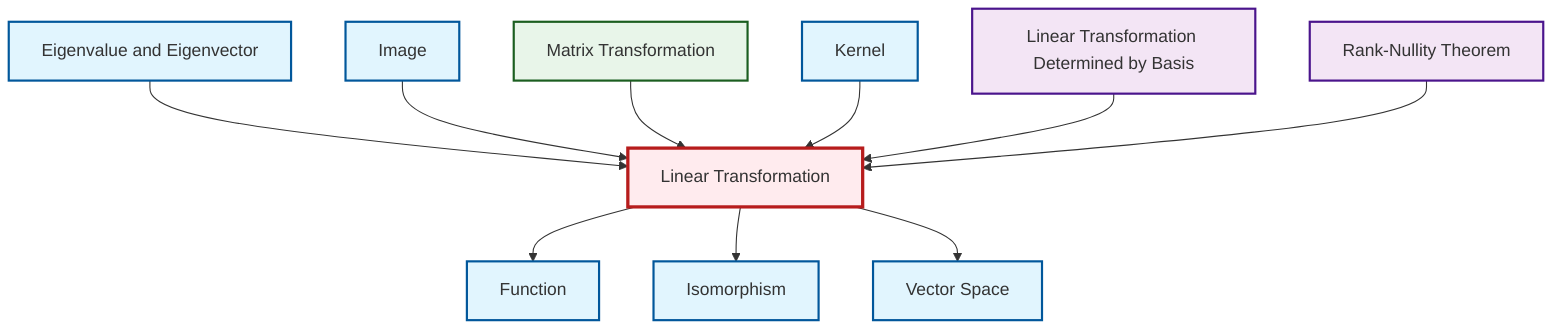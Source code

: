 graph TD
    classDef definition fill:#e1f5fe,stroke:#01579b,stroke-width:2px
    classDef theorem fill:#f3e5f5,stroke:#4a148c,stroke-width:2px
    classDef axiom fill:#fff3e0,stroke:#e65100,stroke-width:2px
    classDef example fill:#e8f5e9,stroke:#1b5e20,stroke-width:2px
    classDef current fill:#ffebee,stroke:#b71c1c,stroke-width:3px
    thm-linear-transformation-basis["Linear Transformation Determined by Basis"]:::theorem
    def-isomorphism["Isomorphism"]:::definition
    def-kernel["Kernel"]:::definition
    def-eigenvalue-eigenvector["Eigenvalue and Eigenvector"]:::definition
    thm-rank-nullity["Rank-Nullity Theorem"]:::theorem
    def-function["Function"]:::definition
    ex-matrix-transformation["Matrix Transformation"]:::example
    def-vector-space["Vector Space"]:::definition
    def-image["Image"]:::definition
    def-linear-transformation["Linear Transformation"]:::definition
    def-eigenvalue-eigenvector --> def-linear-transformation
    def-linear-transformation --> def-function
    def-image --> def-linear-transformation
    def-linear-transformation --> def-isomorphism
    ex-matrix-transformation --> def-linear-transformation
    def-kernel --> def-linear-transformation
    thm-linear-transformation-basis --> def-linear-transformation
    thm-rank-nullity --> def-linear-transformation
    def-linear-transformation --> def-vector-space
    class def-linear-transformation current